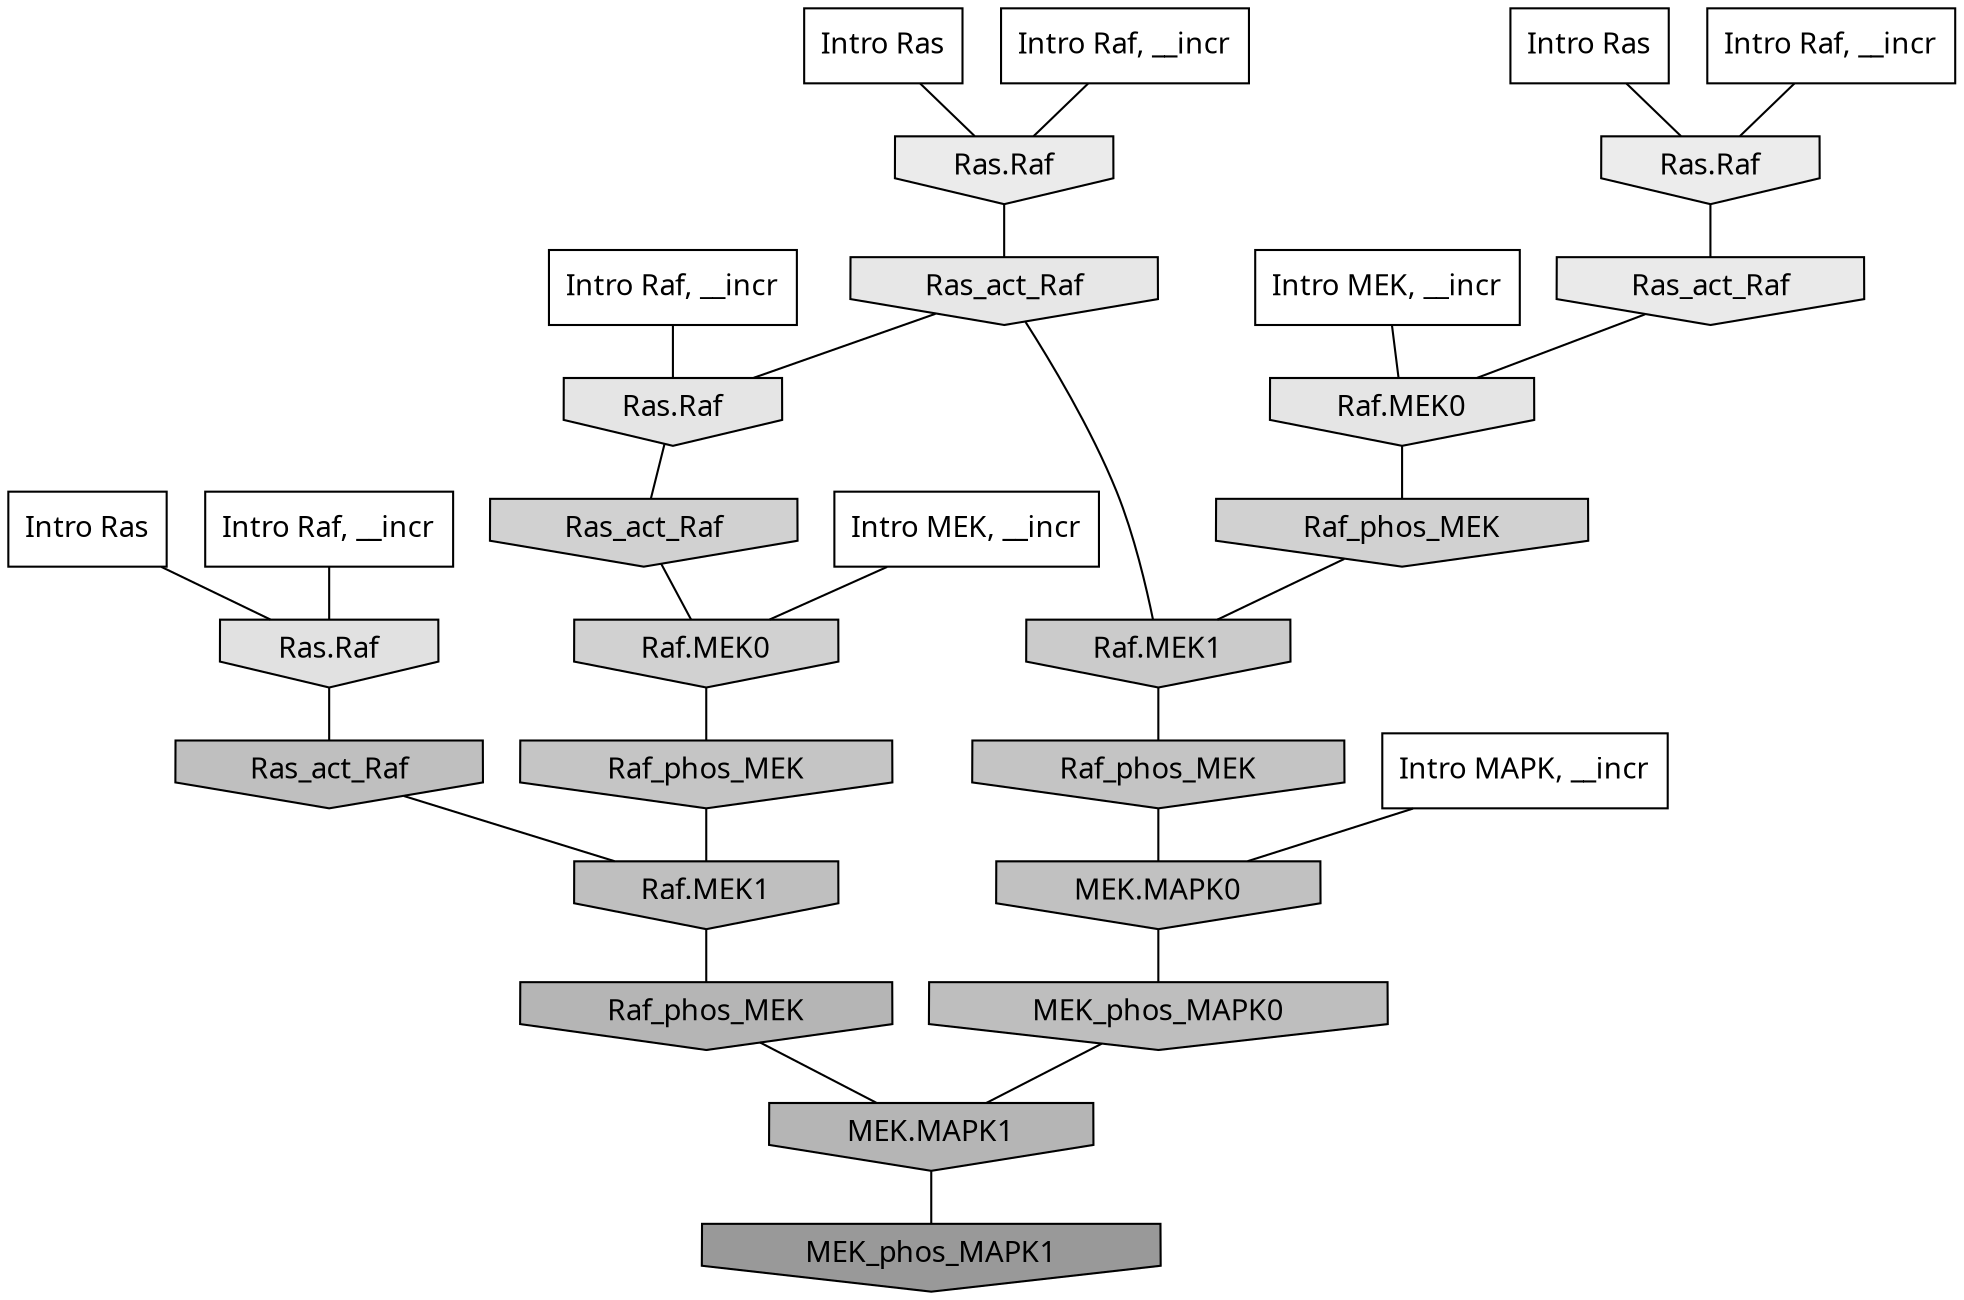 digraph G{
  rankdir="TB";
  ranksep=0.30;
  node [fontname="CMU Serif"];
  edge [fontname="CMU Serif"];
  
  9 [label="Intro Ras", shape=rectangle, style=filled, fillcolor="0.000 0.000 1.000"]
  
  33 [label="Intro Ras", shape=rectangle, style=filled, fillcolor="0.000 0.000 1.000"]
  
  37 [label="Intro Ras", shape=rectangle, style=filled, fillcolor="0.000 0.000 1.000"]
  
  314 [label="Intro Raf, __incr", shape=rectangle, style=filled, fillcolor="0.000 0.000 1.000"]
  
  379 [label="Intro Raf, __incr", shape=rectangle, style=filled, fillcolor="0.000 0.000 1.000"]
  
  606 [label="Intro Raf, __incr", shape=rectangle, style=filled, fillcolor="0.000 0.000 1.000"]
  
  713 [label="Intro Raf, __incr", shape=rectangle, style=filled, fillcolor="0.000 0.000 1.000"]
  
  1366 [label="Intro MEK, __incr", shape=rectangle, style=filled, fillcolor="0.000 0.000 1.000"]
  
  1461 [label="Intro MEK, __incr", shape=rectangle, style=filled, fillcolor="0.000 0.000 1.000"]
  
  2216 [label="Intro MAPK, __incr", shape=rectangle, style=filled, fillcolor="0.000 0.000 1.000"]
  
  4248 [label="Ras.Raf", shape=invhouse, style=filled, fillcolor="0.000 0.000 0.925"]
  
  4359 [label="Ras.Raf", shape=invhouse, style=filled, fillcolor="0.000 0.000 0.918"]
  
  4408 [label="Ras_act_Raf", shape=invhouse, style=filled, fillcolor="0.000 0.000 0.916"]
  
  4646 [label="Ras_act_Raf", shape=invhouse, style=filled, fillcolor="0.000 0.000 0.903"]
  
  4762 [label="Raf.MEK0", shape=invhouse, style=filled, fillcolor="0.000 0.000 0.898"]
  
  4790 [label="Ras.Raf", shape=invhouse, style=filled, fillcolor="0.000 0.000 0.897"]
  
  5099 [label="Ras.Raf", shape=invhouse, style=filled, fillcolor="0.000 0.000 0.881"]
  
  6547 [label="Ras_act_Raf", shape=invhouse, style=filled, fillcolor="0.000 0.000 0.820"]
  
  6552 [label="Raf.MEK0", shape=invhouse, style=filled, fillcolor="0.000 0.000 0.820"]
  
  6611 [label="Raf_phos_MEK", shape=invhouse, style=filled, fillcolor="0.000 0.000 0.818"]
  
  7424 [label="Raf.MEK1", shape=invhouse, style=filled, fillcolor="0.000 0.000 0.795"]
  
  8427 [label="Raf_phos_MEK", shape=invhouse, style=filled, fillcolor="0.000 0.000 0.770"]
  
  8539 [label="Raf_phos_MEK", shape=invhouse, style=filled, fillcolor="0.000 0.000 0.767"]
  
  9079 [label="MEK.MAPK0", shape=invhouse, style=filled, fillcolor="0.000 0.000 0.754"]
  
  9355 [label="Ras_act_Raf", shape=invhouse, style=filled, fillcolor="0.000 0.000 0.749"]
  
  9361 [label="Raf.MEK1", shape=invhouse, style=filled, fillcolor="0.000 0.000 0.749"]
  
  9502 [label="MEK_phos_MAPK0", shape=invhouse, style=filled, fillcolor="0.000 0.000 0.746"]
  
  11828 [label="Raf_phos_MEK", shape=invhouse, style=filled, fillcolor="0.000 0.000 0.708"]
  
  11830 [label="MEK.MAPK1", shape=invhouse, style=filled, fillcolor="0.000 0.000 0.708"]
  
  18176 [label="MEK_phos_MAPK1", shape=invhouse, style=filled, fillcolor="0.000 0.000 0.600"]
  
  
  11830 -> 18176 [dir=none, color="0.000 0.000 0.000"] 
  11828 -> 11830 [dir=none, color="0.000 0.000 0.000"] 
  9502 -> 11830 [dir=none, color="0.000 0.000 0.000"] 
  9361 -> 11828 [dir=none, color="0.000 0.000 0.000"] 
  9355 -> 9361 [dir=none, color="0.000 0.000 0.000"] 
  9079 -> 9502 [dir=none, color="0.000 0.000 0.000"] 
  8539 -> 9079 [dir=none, color="0.000 0.000 0.000"] 
  8427 -> 9361 [dir=none, color="0.000 0.000 0.000"] 
  7424 -> 8539 [dir=none, color="0.000 0.000 0.000"] 
  6611 -> 7424 [dir=none, color="0.000 0.000 0.000"] 
  6552 -> 8427 [dir=none, color="0.000 0.000 0.000"] 
  6547 -> 6552 [dir=none, color="0.000 0.000 0.000"] 
  5099 -> 9355 [dir=none, color="0.000 0.000 0.000"] 
  4790 -> 6547 [dir=none, color="0.000 0.000 0.000"] 
  4762 -> 6611 [dir=none, color="0.000 0.000 0.000"] 
  4646 -> 4790 [dir=none, color="0.000 0.000 0.000"] 
  4646 -> 7424 [dir=none, color="0.000 0.000 0.000"] 
  4408 -> 4762 [dir=none, color="0.000 0.000 0.000"] 
  4359 -> 4646 [dir=none, color="0.000 0.000 0.000"] 
  4248 -> 4408 [dir=none, color="0.000 0.000 0.000"] 
  2216 -> 9079 [dir=none, color="0.000 0.000 0.000"] 
  1461 -> 6552 [dir=none, color="0.000 0.000 0.000"] 
  1366 -> 4762 [dir=none, color="0.000 0.000 0.000"] 
  713 -> 4359 [dir=none, color="0.000 0.000 0.000"] 
  606 -> 4790 [dir=none, color="0.000 0.000 0.000"] 
  379 -> 4248 [dir=none, color="0.000 0.000 0.000"] 
  314 -> 5099 [dir=none, color="0.000 0.000 0.000"] 
  37 -> 4248 [dir=none, color="0.000 0.000 0.000"] 
  33 -> 5099 [dir=none, color="0.000 0.000 0.000"] 
  9 -> 4359 [dir=none, color="0.000 0.000 0.000"] 
  
  }
